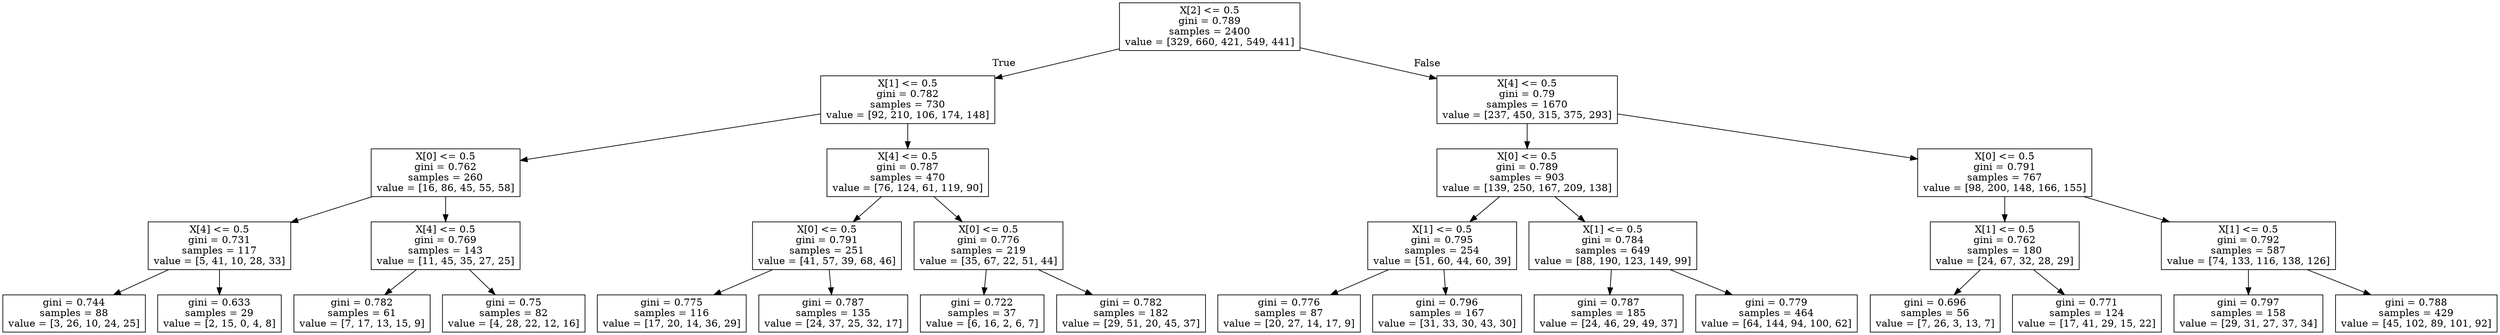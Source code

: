 digraph Tree {
node [shape=box] ;
0 [label="X[2] <= 0.5\ngini = 0.789\nsamples = 2400\nvalue = [329, 660, 421, 549, 441]"] ;
1 [label="X[1] <= 0.5\ngini = 0.782\nsamples = 730\nvalue = [92, 210, 106, 174, 148]"] ;
0 -> 1 [labeldistance=2.5, labelangle=45, headlabel="True"] ;
2 [label="X[0] <= 0.5\ngini = 0.762\nsamples = 260\nvalue = [16, 86, 45, 55, 58]"] ;
1 -> 2 ;
3 [label="X[4] <= 0.5\ngini = 0.731\nsamples = 117\nvalue = [5, 41, 10, 28, 33]"] ;
2 -> 3 ;
4 [label="gini = 0.744\nsamples = 88\nvalue = [3, 26, 10, 24, 25]"] ;
3 -> 4 ;
5 [label="gini = 0.633\nsamples = 29\nvalue = [2, 15, 0, 4, 8]"] ;
3 -> 5 ;
6 [label="X[4] <= 0.5\ngini = 0.769\nsamples = 143\nvalue = [11, 45, 35, 27, 25]"] ;
2 -> 6 ;
7 [label="gini = 0.782\nsamples = 61\nvalue = [7, 17, 13, 15, 9]"] ;
6 -> 7 ;
8 [label="gini = 0.75\nsamples = 82\nvalue = [4, 28, 22, 12, 16]"] ;
6 -> 8 ;
9 [label="X[4] <= 0.5\ngini = 0.787\nsamples = 470\nvalue = [76, 124, 61, 119, 90]"] ;
1 -> 9 ;
10 [label="X[0] <= 0.5\ngini = 0.791\nsamples = 251\nvalue = [41, 57, 39, 68, 46]"] ;
9 -> 10 ;
11 [label="gini = 0.775\nsamples = 116\nvalue = [17, 20, 14, 36, 29]"] ;
10 -> 11 ;
12 [label="gini = 0.787\nsamples = 135\nvalue = [24, 37, 25, 32, 17]"] ;
10 -> 12 ;
13 [label="X[0] <= 0.5\ngini = 0.776\nsamples = 219\nvalue = [35, 67, 22, 51, 44]"] ;
9 -> 13 ;
14 [label="gini = 0.722\nsamples = 37\nvalue = [6, 16, 2, 6, 7]"] ;
13 -> 14 ;
15 [label="gini = 0.782\nsamples = 182\nvalue = [29, 51, 20, 45, 37]"] ;
13 -> 15 ;
16 [label="X[4] <= 0.5\ngini = 0.79\nsamples = 1670\nvalue = [237, 450, 315, 375, 293]"] ;
0 -> 16 [labeldistance=2.5, labelangle=-45, headlabel="False"] ;
17 [label="X[0] <= 0.5\ngini = 0.789\nsamples = 903\nvalue = [139, 250, 167, 209, 138]"] ;
16 -> 17 ;
18 [label="X[1] <= 0.5\ngini = 0.795\nsamples = 254\nvalue = [51, 60, 44, 60, 39]"] ;
17 -> 18 ;
19 [label="gini = 0.776\nsamples = 87\nvalue = [20, 27, 14, 17, 9]"] ;
18 -> 19 ;
20 [label="gini = 0.796\nsamples = 167\nvalue = [31, 33, 30, 43, 30]"] ;
18 -> 20 ;
21 [label="X[1] <= 0.5\ngini = 0.784\nsamples = 649\nvalue = [88, 190, 123, 149, 99]"] ;
17 -> 21 ;
22 [label="gini = 0.787\nsamples = 185\nvalue = [24, 46, 29, 49, 37]"] ;
21 -> 22 ;
23 [label="gini = 0.779\nsamples = 464\nvalue = [64, 144, 94, 100, 62]"] ;
21 -> 23 ;
24 [label="X[0] <= 0.5\ngini = 0.791\nsamples = 767\nvalue = [98, 200, 148, 166, 155]"] ;
16 -> 24 ;
25 [label="X[1] <= 0.5\ngini = 0.762\nsamples = 180\nvalue = [24, 67, 32, 28, 29]"] ;
24 -> 25 ;
26 [label="gini = 0.696\nsamples = 56\nvalue = [7, 26, 3, 13, 7]"] ;
25 -> 26 ;
27 [label="gini = 0.771\nsamples = 124\nvalue = [17, 41, 29, 15, 22]"] ;
25 -> 27 ;
28 [label="X[1] <= 0.5\ngini = 0.792\nsamples = 587\nvalue = [74, 133, 116, 138, 126]"] ;
24 -> 28 ;
29 [label="gini = 0.797\nsamples = 158\nvalue = [29, 31, 27, 37, 34]"] ;
28 -> 29 ;
30 [label="gini = 0.788\nsamples = 429\nvalue = [45, 102, 89, 101, 92]"] ;
28 -> 30 ;
}